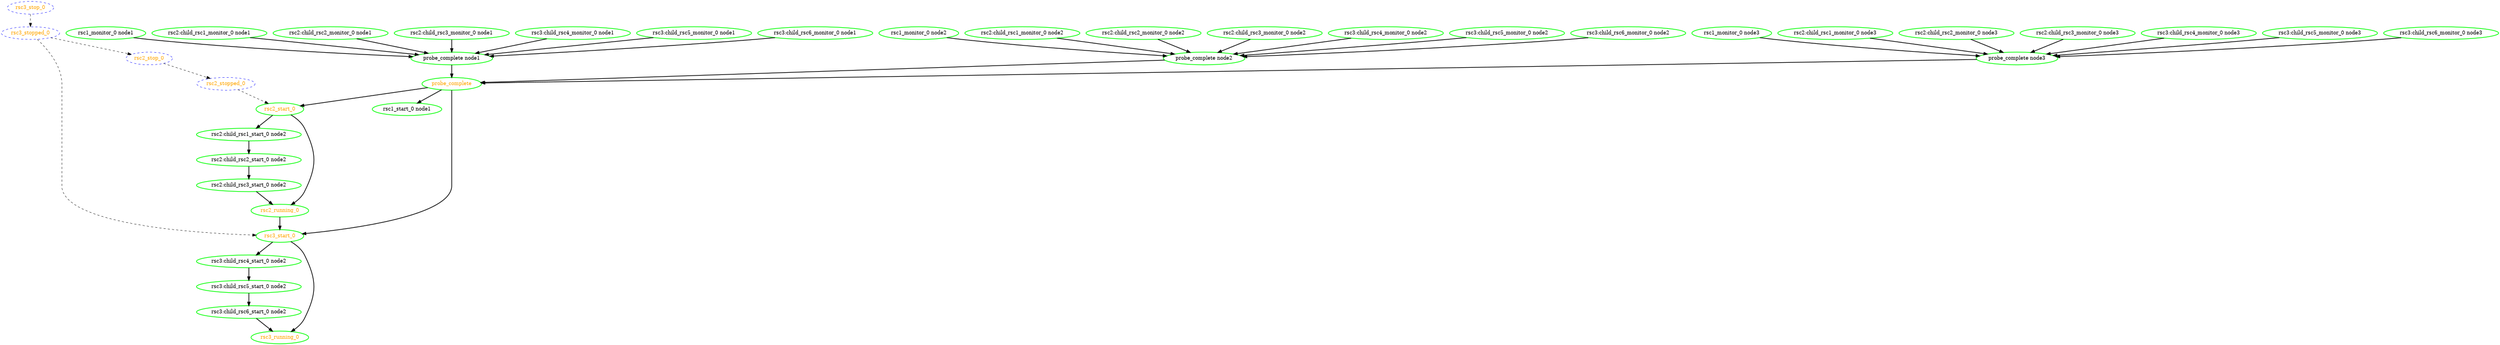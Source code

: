 digraph "g" {
	size = "30,30"
"probe_complete" [ style=bold color="green" fontcolor="orange" ]
"probe_complete node1" [ style=bold color="green" fontcolor="black" ]
"rsc1_monitor_0 node1" [ style=bold color="green" fontcolor="black" ]
"rsc2:child_rsc1_monitor_0 node1" [ style=bold color="green" fontcolor="black" ]
"rsc2:child_rsc2_monitor_0 node1" [ style=bold color="green" fontcolor="black" ]
"rsc2:child_rsc3_monitor_0 node1" [ style=bold color="green" fontcolor="black" ]
"rsc3:child_rsc4_monitor_0 node1" [ style=bold color="green" fontcolor="black" ]
"rsc3:child_rsc5_monitor_0 node1" [ style=bold color="green" fontcolor="black" ]
"rsc3:child_rsc6_monitor_0 node1" [ style=bold color="green" fontcolor="black" ]
"probe_complete node2" [ style=bold color="green" fontcolor="black" ]
"rsc1_monitor_0 node2" [ style=bold color="green" fontcolor="black" ]
"rsc2:child_rsc1_monitor_0 node2" [ style=bold color="green" fontcolor="black" ]
"rsc2:child_rsc2_monitor_0 node2" [ style=bold color="green" fontcolor="black" ]
"rsc2:child_rsc3_monitor_0 node2" [ style=bold color="green" fontcolor="black" ]
"rsc3:child_rsc4_monitor_0 node2" [ style=bold color="green" fontcolor="black" ]
"rsc3:child_rsc5_monitor_0 node2" [ style=bold color="green" fontcolor="black" ]
"rsc3:child_rsc6_monitor_0 node2" [ style=bold color="green" fontcolor="black" ]
"probe_complete node3" [ style=bold color="green" fontcolor="black" ]
"rsc1_monitor_0 node3" [ style=bold color="green" fontcolor="black" ]
"rsc2:child_rsc1_monitor_0 node3" [ style=bold color="green" fontcolor="black" ]
"rsc2:child_rsc2_monitor_0 node3" [ style=bold color="green" fontcolor="black" ]
"rsc2:child_rsc3_monitor_0 node3" [ style=bold color="green" fontcolor="black" ]
"rsc3:child_rsc4_monitor_0 node3" [ style=bold color="green" fontcolor="black" ]
"rsc3:child_rsc5_monitor_0 node3" [ style=bold color="green" fontcolor="black" ]
"rsc3:child_rsc6_monitor_0 node3" [ style=bold color="green" fontcolor="black" ]
"rsc1_start_0 node1" [ style=bold color="green" fontcolor="black" ]
"rsc2:child_rsc1_start_0 node2" [ style=bold color="green" fontcolor="black" ]
"rsc2:child_rsc2_start_0 node2" [ style=bold color="green" fontcolor="black" ]
"rsc2:child_rsc3_start_0 node2" [ style=bold color="green" fontcolor="black" ]
"rsc2_start_0" [ style=bold color="green" fontcolor="orange" ]
"rsc2_running_0" [ style=bold color="green" fontcolor="orange" ]
"rsc2_stop_0" [ style="dashed" color="blue" fontcolor="orange" ]
"rsc2_stopped_0" [ style="dashed" color="blue" fontcolor="orange" ]
"rsc3:child_rsc4_start_0 node2" [ style=bold color="green" fontcolor="black" ]
"rsc3:child_rsc5_start_0 node2" [ style=bold color="green" fontcolor="black" ]
"rsc3:child_rsc6_start_0 node2" [ style=bold color="green" fontcolor="black" ]
"rsc3_start_0" [ style=bold color="green" fontcolor="orange" ]
"rsc3_running_0" [ style=bold color="green" fontcolor="orange" ]
"rsc3_stop_0" [ style="dashed" color="blue" fontcolor="orange" ]
"rsc3_stopped_0" [ style="dashed" color="blue" fontcolor="orange" ]
"probe_complete node1" -> "probe_complete" [ style = bold]
"probe_complete node2" -> "probe_complete" [ style = bold]
"probe_complete node3" -> "probe_complete" [ style = bold]
"rsc1_monitor_0 node1" -> "probe_complete node1" [ style = bold]
"rsc2:child_rsc1_monitor_0 node1" -> "probe_complete node1" [ style = bold]
"rsc2:child_rsc2_monitor_0 node1" -> "probe_complete node1" [ style = bold]
"rsc2:child_rsc3_monitor_0 node1" -> "probe_complete node1" [ style = bold]
"rsc3:child_rsc4_monitor_0 node1" -> "probe_complete node1" [ style = bold]
"rsc3:child_rsc5_monitor_0 node1" -> "probe_complete node1" [ style = bold]
"rsc3:child_rsc6_monitor_0 node1" -> "probe_complete node1" [ style = bold]
"rsc1_monitor_0 node2" -> "probe_complete node2" [ style = bold]
"rsc2:child_rsc1_monitor_0 node2" -> "probe_complete node2" [ style = bold]
"rsc2:child_rsc2_monitor_0 node2" -> "probe_complete node2" [ style = bold]
"rsc2:child_rsc3_monitor_0 node2" -> "probe_complete node2" [ style = bold]
"rsc3:child_rsc4_monitor_0 node2" -> "probe_complete node2" [ style = bold]
"rsc3:child_rsc5_monitor_0 node2" -> "probe_complete node2" [ style = bold]
"rsc3:child_rsc6_monitor_0 node2" -> "probe_complete node2" [ style = bold]
"rsc1_monitor_0 node3" -> "probe_complete node3" [ style = bold]
"rsc2:child_rsc1_monitor_0 node3" -> "probe_complete node3" [ style = bold]
"rsc2:child_rsc2_monitor_0 node3" -> "probe_complete node3" [ style = bold]
"rsc2:child_rsc3_monitor_0 node3" -> "probe_complete node3" [ style = bold]
"rsc3:child_rsc4_monitor_0 node3" -> "probe_complete node3" [ style = bold]
"rsc3:child_rsc5_monitor_0 node3" -> "probe_complete node3" [ style = bold]
"rsc3:child_rsc6_monitor_0 node3" -> "probe_complete node3" [ style = bold]
"probe_complete" -> "rsc1_start_0 node1" [ style = bold]
"rsc2_start_0" -> "rsc2:child_rsc1_start_0 node2" [ style = bold]
"rsc2:child_rsc1_start_0 node2" -> "rsc2:child_rsc2_start_0 node2" [ style = bold]
"rsc2:child_rsc2_start_0 node2" -> "rsc2:child_rsc3_start_0 node2" [ style = bold]
"probe_complete" -> "rsc2_start_0" [ style = bold]
"rsc2_stopped_0" -> "rsc2_start_0" [ style = dashed]
"rsc2:child_rsc3_start_0 node2" -> "rsc2_running_0" [ style = bold]
"rsc2_start_0" -> "rsc2_running_0" [ style = bold]
"rsc3_stopped_0" -> "rsc2_stop_0" [ style = dashed]
"rsc2_stop_0" -> "rsc2_stopped_0" [ style = dashed]
"rsc3_start_0" -> "rsc3:child_rsc4_start_0 node2" [ style = bold]
"rsc3:child_rsc4_start_0 node2" -> "rsc3:child_rsc5_start_0 node2" [ style = bold]
"rsc3:child_rsc5_start_0 node2" -> "rsc3:child_rsc6_start_0 node2" [ style = bold]
"probe_complete" -> "rsc3_start_0" [ style = bold]
"rsc2_running_0" -> "rsc3_start_0" [ style = bold]
"rsc3_stopped_0" -> "rsc3_start_0" [ style = dashed]
"rsc3:child_rsc6_start_0 node2" -> "rsc3_running_0" [ style = bold]
"rsc3_start_0" -> "rsc3_running_0" [ style = bold]
"rsc3_stop_0" -> "rsc3_stopped_0" [ style = dashed]
}
